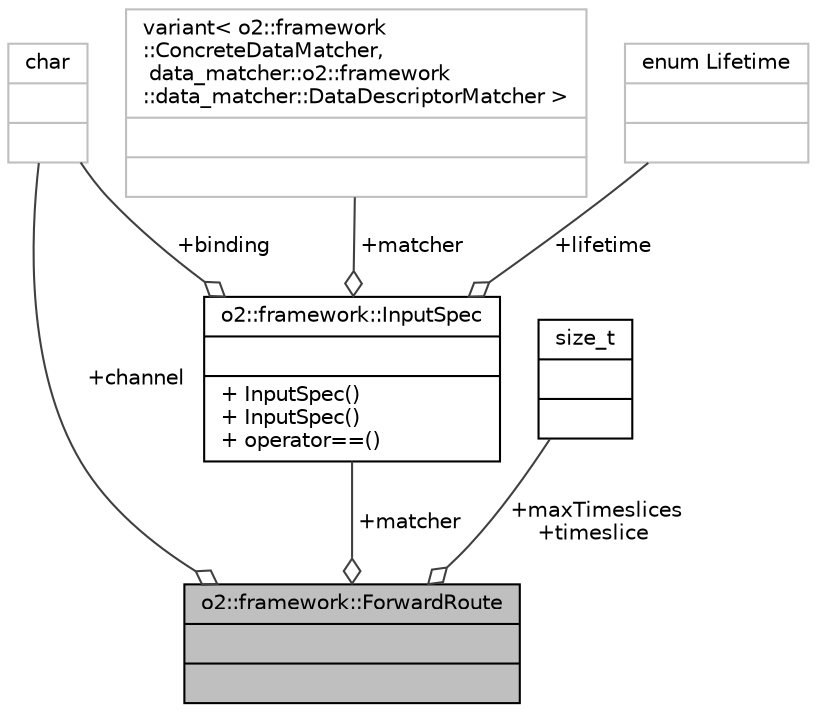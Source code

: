 digraph "o2::framework::ForwardRoute"
{
 // INTERACTIVE_SVG=YES
  bgcolor="transparent";
  edge [fontname="Helvetica",fontsize="10",labelfontname="Helvetica",labelfontsize="10"];
  node [fontname="Helvetica",fontsize="10",shape=record];
  Node1 [label="{o2::framework::ForwardRoute\n||}",height=0.2,width=0.4,color="black", fillcolor="grey75", style="filled" fontcolor="black"];
  Node2 -> Node1 [color="grey25",fontsize="10",style="solid",label=" +channel" ,arrowhead="odiamond",fontname="Helvetica"];
  Node2 [label="{char\n||}",height=0.2,width=0.4,color="grey75"];
  Node3 -> Node1 [color="grey25",fontsize="10",style="solid",label=" +maxTimeslices\n+timeslice" ,arrowhead="odiamond",fontname="Helvetica"];
  Node3 [label="{size_t\n||}",height=0.2,width=0.4,color="black",URL="$dd/de2/classsize__t.html"];
  Node4 -> Node1 [color="grey25",fontsize="10",style="solid",label=" +matcher" ,arrowhead="odiamond",fontname="Helvetica"];
  Node4 [label="{o2::framework::InputSpec\n||+ InputSpec()\l+ InputSpec()\l+ operator==()\l}",height=0.2,width=0.4,color="black",URL="$da/d96/structo2_1_1framework_1_1InputSpec.html"];
  Node5 -> Node4 [color="grey25",fontsize="10",style="solid",label=" +matcher" ,arrowhead="odiamond",fontname="Helvetica"];
  Node5 [label="{variant\< o2::framework\l::ConcreteDataMatcher,\l data_matcher::o2::framework\l::data_matcher::DataDescriptorMatcher \>\n||}",height=0.2,width=0.4,color="grey75"];
  Node6 -> Node4 [color="grey25",fontsize="10",style="solid",label=" +lifetime" ,arrowhead="odiamond",fontname="Helvetica"];
  Node6 [label="{enum Lifetime\n||}",height=0.2,width=0.4,color="grey75"];
  Node2 -> Node4 [color="grey25",fontsize="10",style="solid",label=" +binding" ,arrowhead="odiamond",fontname="Helvetica"];
}
